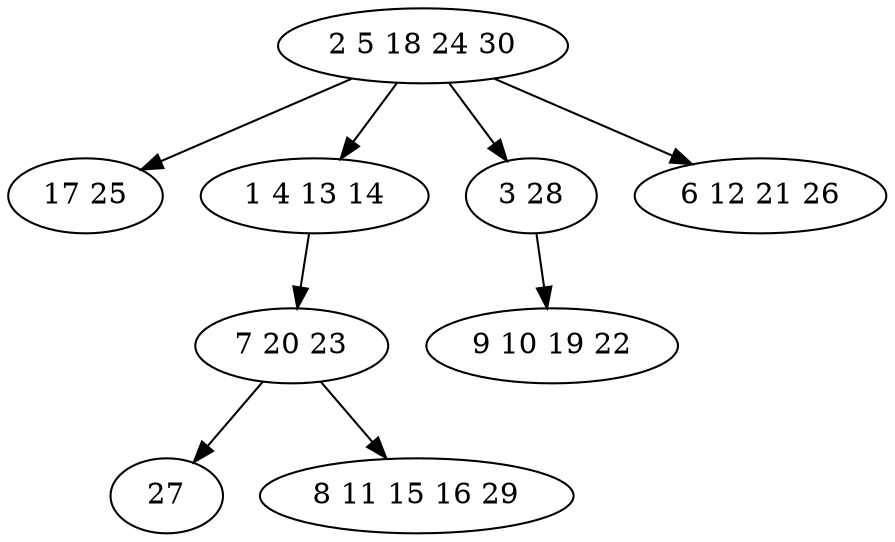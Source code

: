 digraph true_tree {
	"0" -> "1"
	"0" -> "2"
	"0" -> "3"
	"0" -> "4"
	"2" -> "5"
	"5" -> "6"
	"5" -> "7"
	"3" -> "8"
	"0" [label="2 5 18 24 30"];
	"1" [label="17 25"];
	"2" [label="1 4 13 14"];
	"3" [label="3 28"];
	"4" [label="6 12 21 26"];
	"5" [label="7 20 23"];
	"6" [label="27"];
	"7" [label="8 11 15 16 29"];
	"8" [label="9 10 19 22"];
}
